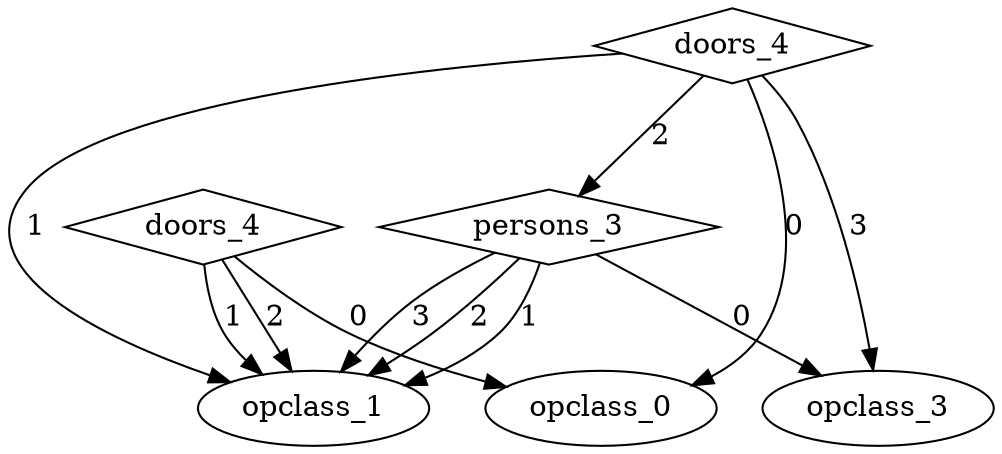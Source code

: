 digraph {
node [label=opclass_1,style=""] opclass_1
node [label=opclass_1,style=""] opclass_1
node [label=opclass_1,style=""] opclass_1
node [label=opclass_3,style=""] opclass_3
node [label=opclass_1,style=""] opclass_1
node [label=opclass_1,style=""] opclass_1
node [label=opclass_0,style=""] opclass_0
node [label=opclass_3,style=""] opclass_3
node [label=opclass_1,style=""] opclass_1
node [label=opclass_0,style=""] opclass_0
node [label=persons_3,shape="diamond",style=""] 2
node [label=doors_4,shape="diamond",style=""] 0

2 -> opclass_1 [label="3"]
2 -> opclass_1 [label="2"]
2 -> opclass_1 [label="1"]
2 -> opclass_3 [label="0"]
1 -> opclass_1 [label="2"]
1 -> opclass_1 [label="1"]
1 -> opclass_0 [label="0"]
0 -> opclass_3 [label="3"]
0 -> 2 [label="2"]
0 -> opclass_1 [label="1"]
0 -> opclass_0 [label="0"]
}